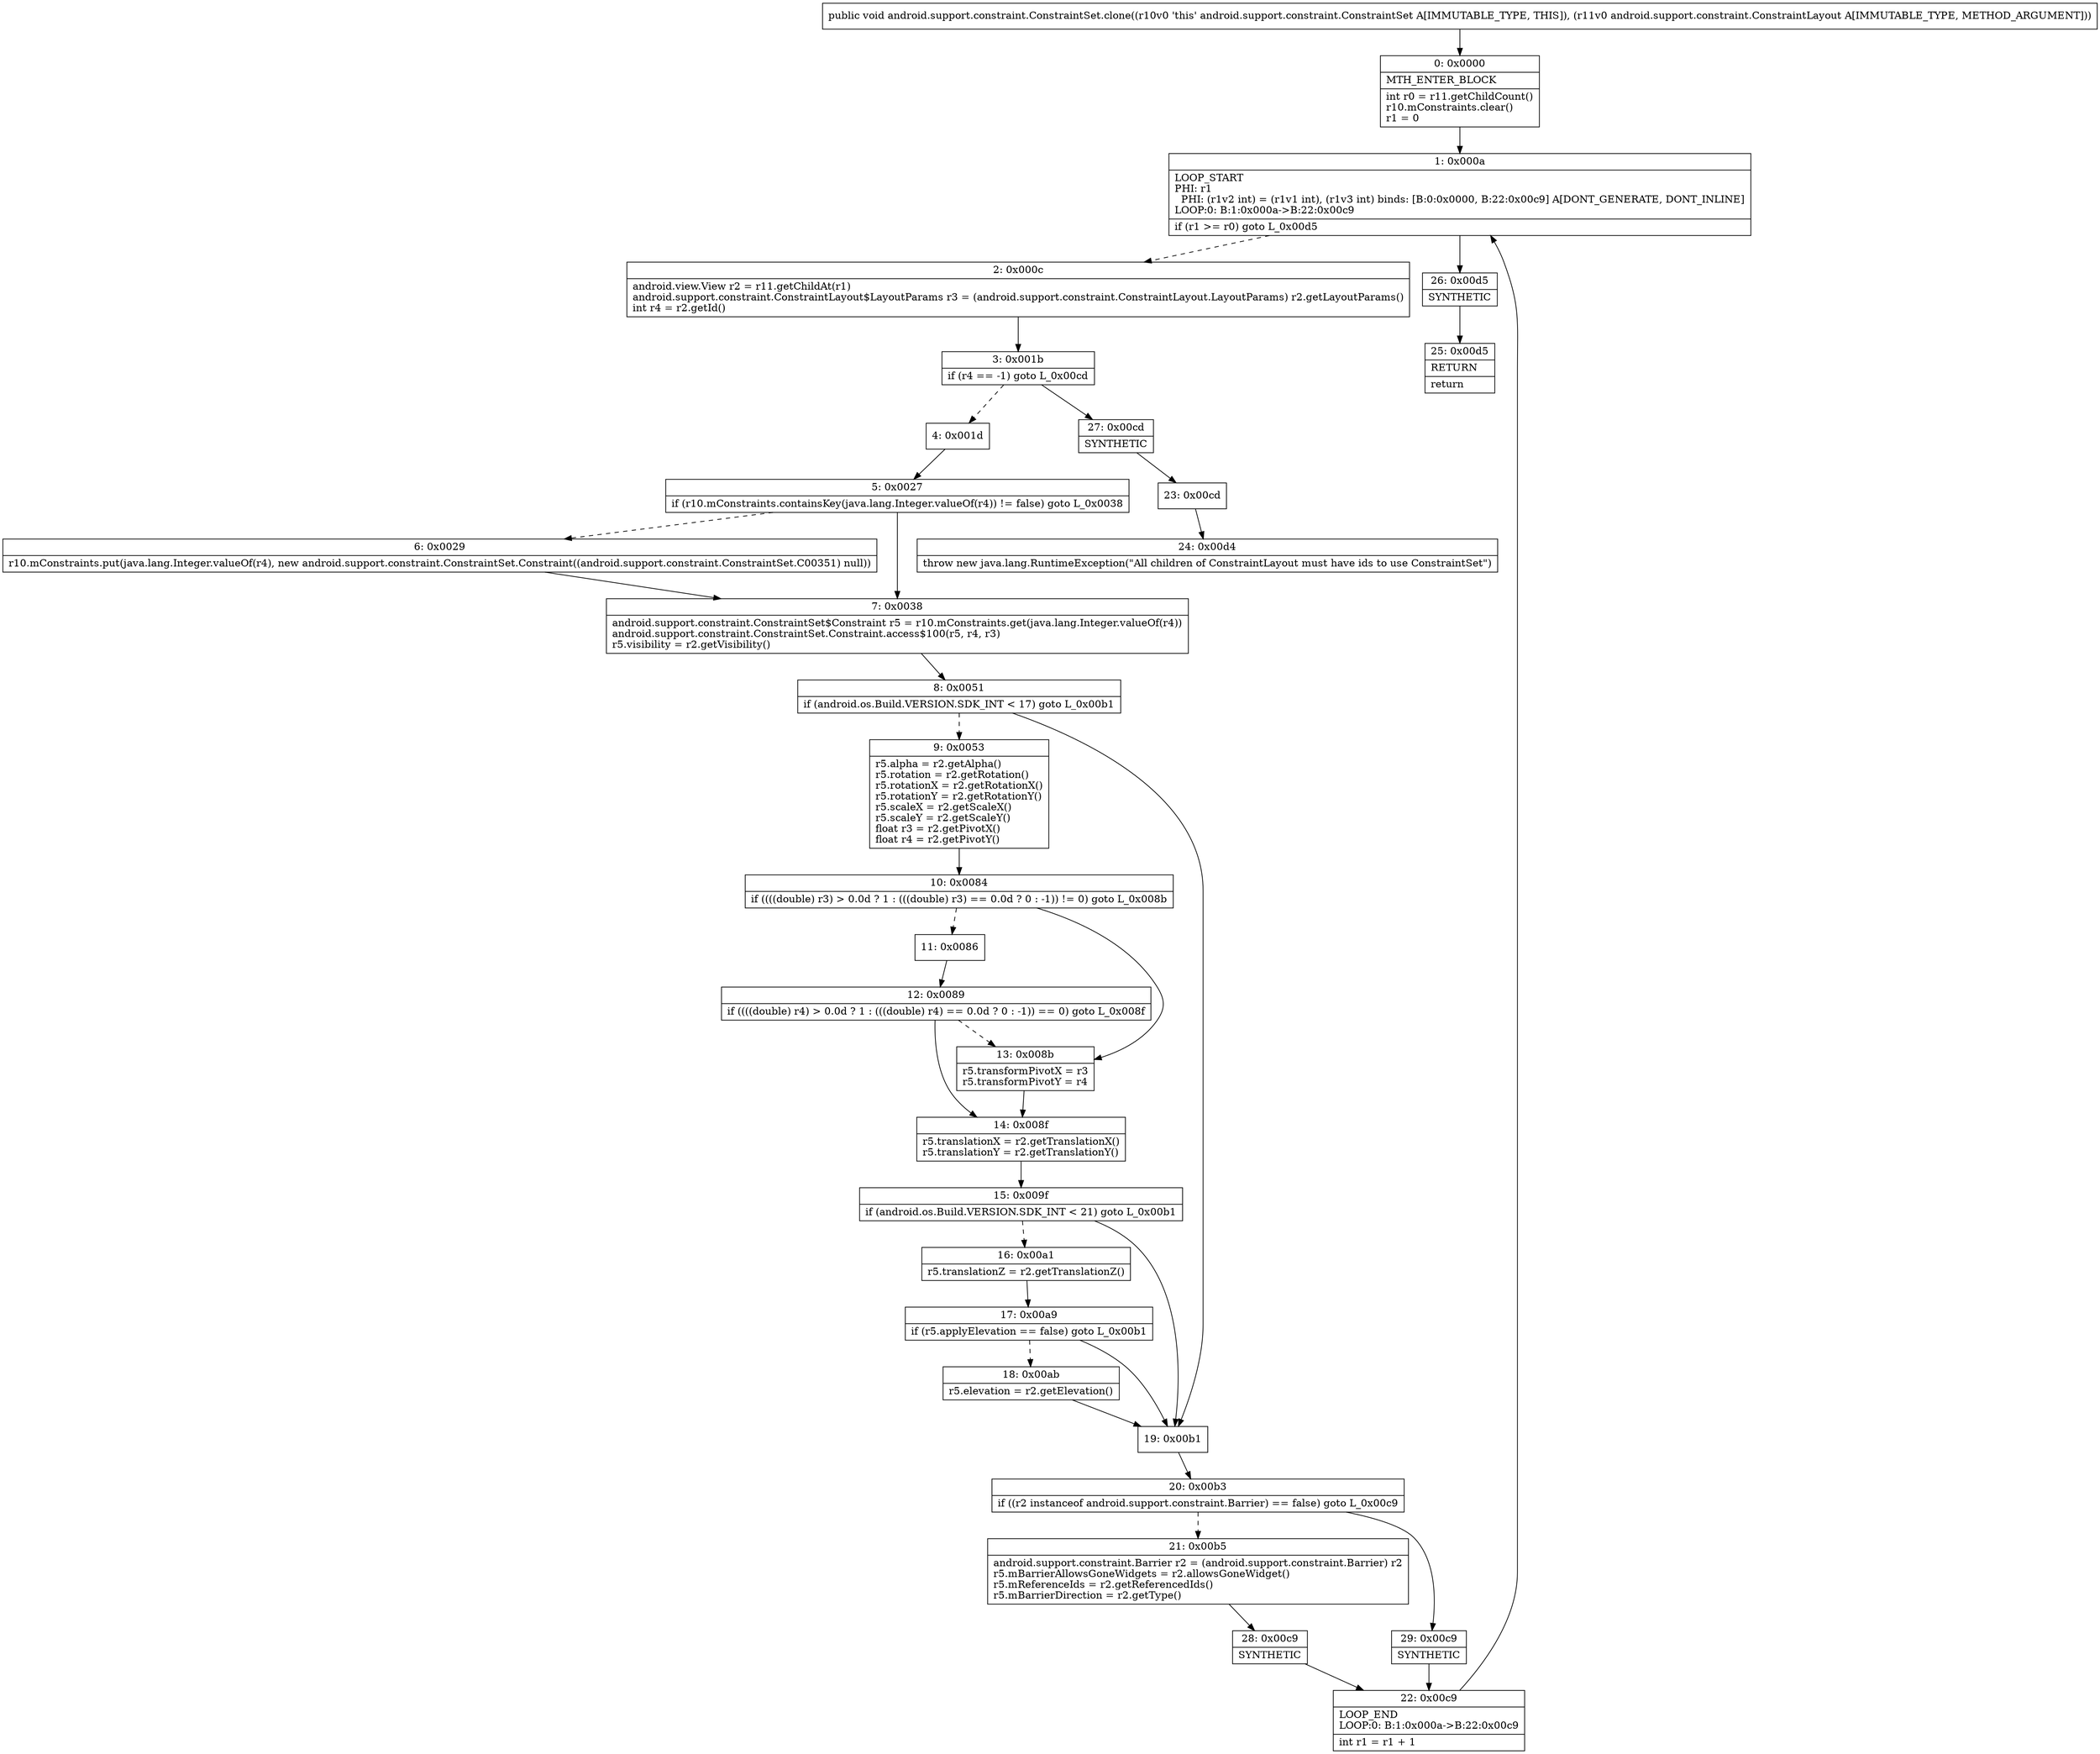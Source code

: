 digraph "CFG forandroid.support.constraint.ConstraintSet.clone(Landroid\/support\/constraint\/ConstraintLayout;)V" {
Node_0 [shape=record,label="{0\:\ 0x0000|MTH_ENTER_BLOCK\l|int r0 = r11.getChildCount()\lr10.mConstraints.clear()\lr1 = 0\l}"];
Node_1 [shape=record,label="{1\:\ 0x000a|LOOP_START\lPHI: r1 \l  PHI: (r1v2 int) = (r1v1 int), (r1v3 int) binds: [B:0:0x0000, B:22:0x00c9] A[DONT_GENERATE, DONT_INLINE]\lLOOP:0: B:1:0x000a\-\>B:22:0x00c9\l|if (r1 \>= r0) goto L_0x00d5\l}"];
Node_2 [shape=record,label="{2\:\ 0x000c|android.view.View r2 = r11.getChildAt(r1)\landroid.support.constraint.ConstraintLayout$LayoutParams r3 = (android.support.constraint.ConstraintLayout.LayoutParams) r2.getLayoutParams()\lint r4 = r2.getId()\l}"];
Node_3 [shape=record,label="{3\:\ 0x001b|if (r4 == \-1) goto L_0x00cd\l}"];
Node_4 [shape=record,label="{4\:\ 0x001d}"];
Node_5 [shape=record,label="{5\:\ 0x0027|if (r10.mConstraints.containsKey(java.lang.Integer.valueOf(r4)) != false) goto L_0x0038\l}"];
Node_6 [shape=record,label="{6\:\ 0x0029|r10.mConstraints.put(java.lang.Integer.valueOf(r4), new android.support.constraint.ConstraintSet.Constraint((android.support.constraint.ConstraintSet.C00351) null))\l}"];
Node_7 [shape=record,label="{7\:\ 0x0038|android.support.constraint.ConstraintSet$Constraint r5 = r10.mConstraints.get(java.lang.Integer.valueOf(r4))\landroid.support.constraint.ConstraintSet.Constraint.access$100(r5, r4, r3)\lr5.visibility = r2.getVisibility()\l}"];
Node_8 [shape=record,label="{8\:\ 0x0051|if (android.os.Build.VERSION.SDK_INT \< 17) goto L_0x00b1\l}"];
Node_9 [shape=record,label="{9\:\ 0x0053|r5.alpha = r2.getAlpha()\lr5.rotation = r2.getRotation()\lr5.rotationX = r2.getRotationX()\lr5.rotationY = r2.getRotationY()\lr5.scaleX = r2.getScaleX()\lr5.scaleY = r2.getScaleY()\lfloat r3 = r2.getPivotX()\lfloat r4 = r2.getPivotY()\l}"];
Node_10 [shape=record,label="{10\:\ 0x0084|if ((((double) r3) \> 0.0d ? 1 : (((double) r3) == 0.0d ? 0 : \-1)) != 0) goto L_0x008b\l}"];
Node_11 [shape=record,label="{11\:\ 0x0086}"];
Node_12 [shape=record,label="{12\:\ 0x0089|if ((((double) r4) \> 0.0d ? 1 : (((double) r4) == 0.0d ? 0 : \-1)) == 0) goto L_0x008f\l}"];
Node_13 [shape=record,label="{13\:\ 0x008b|r5.transformPivotX = r3\lr5.transformPivotY = r4\l}"];
Node_14 [shape=record,label="{14\:\ 0x008f|r5.translationX = r2.getTranslationX()\lr5.translationY = r2.getTranslationY()\l}"];
Node_15 [shape=record,label="{15\:\ 0x009f|if (android.os.Build.VERSION.SDK_INT \< 21) goto L_0x00b1\l}"];
Node_16 [shape=record,label="{16\:\ 0x00a1|r5.translationZ = r2.getTranslationZ()\l}"];
Node_17 [shape=record,label="{17\:\ 0x00a9|if (r5.applyElevation == false) goto L_0x00b1\l}"];
Node_18 [shape=record,label="{18\:\ 0x00ab|r5.elevation = r2.getElevation()\l}"];
Node_19 [shape=record,label="{19\:\ 0x00b1}"];
Node_20 [shape=record,label="{20\:\ 0x00b3|if ((r2 instanceof android.support.constraint.Barrier) == false) goto L_0x00c9\l}"];
Node_21 [shape=record,label="{21\:\ 0x00b5|android.support.constraint.Barrier r2 = (android.support.constraint.Barrier) r2\lr5.mBarrierAllowsGoneWidgets = r2.allowsGoneWidget()\lr5.mReferenceIds = r2.getReferencedIds()\lr5.mBarrierDirection = r2.getType()\l}"];
Node_22 [shape=record,label="{22\:\ 0x00c9|LOOP_END\lLOOP:0: B:1:0x000a\-\>B:22:0x00c9\l|int r1 = r1 + 1\l}"];
Node_23 [shape=record,label="{23\:\ 0x00cd}"];
Node_24 [shape=record,label="{24\:\ 0x00d4|throw new java.lang.RuntimeException(\"All children of ConstraintLayout must have ids to use ConstraintSet\")\l}"];
Node_25 [shape=record,label="{25\:\ 0x00d5|RETURN\l|return\l}"];
Node_26 [shape=record,label="{26\:\ 0x00d5|SYNTHETIC\l}"];
Node_27 [shape=record,label="{27\:\ 0x00cd|SYNTHETIC\l}"];
Node_28 [shape=record,label="{28\:\ 0x00c9|SYNTHETIC\l}"];
Node_29 [shape=record,label="{29\:\ 0x00c9|SYNTHETIC\l}"];
MethodNode[shape=record,label="{public void android.support.constraint.ConstraintSet.clone((r10v0 'this' android.support.constraint.ConstraintSet A[IMMUTABLE_TYPE, THIS]), (r11v0 android.support.constraint.ConstraintLayout A[IMMUTABLE_TYPE, METHOD_ARGUMENT])) }"];
MethodNode -> Node_0;
Node_0 -> Node_1;
Node_1 -> Node_2[style=dashed];
Node_1 -> Node_26;
Node_2 -> Node_3;
Node_3 -> Node_4[style=dashed];
Node_3 -> Node_27;
Node_4 -> Node_5;
Node_5 -> Node_6[style=dashed];
Node_5 -> Node_7;
Node_6 -> Node_7;
Node_7 -> Node_8;
Node_8 -> Node_9[style=dashed];
Node_8 -> Node_19;
Node_9 -> Node_10;
Node_10 -> Node_11[style=dashed];
Node_10 -> Node_13;
Node_11 -> Node_12;
Node_12 -> Node_13[style=dashed];
Node_12 -> Node_14;
Node_13 -> Node_14;
Node_14 -> Node_15;
Node_15 -> Node_16[style=dashed];
Node_15 -> Node_19;
Node_16 -> Node_17;
Node_17 -> Node_18[style=dashed];
Node_17 -> Node_19;
Node_18 -> Node_19;
Node_19 -> Node_20;
Node_20 -> Node_21[style=dashed];
Node_20 -> Node_29;
Node_21 -> Node_28;
Node_22 -> Node_1;
Node_23 -> Node_24;
Node_26 -> Node_25;
Node_27 -> Node_23;
Node_28 -> Node_22;
Node_29 -> Node_22;
}

